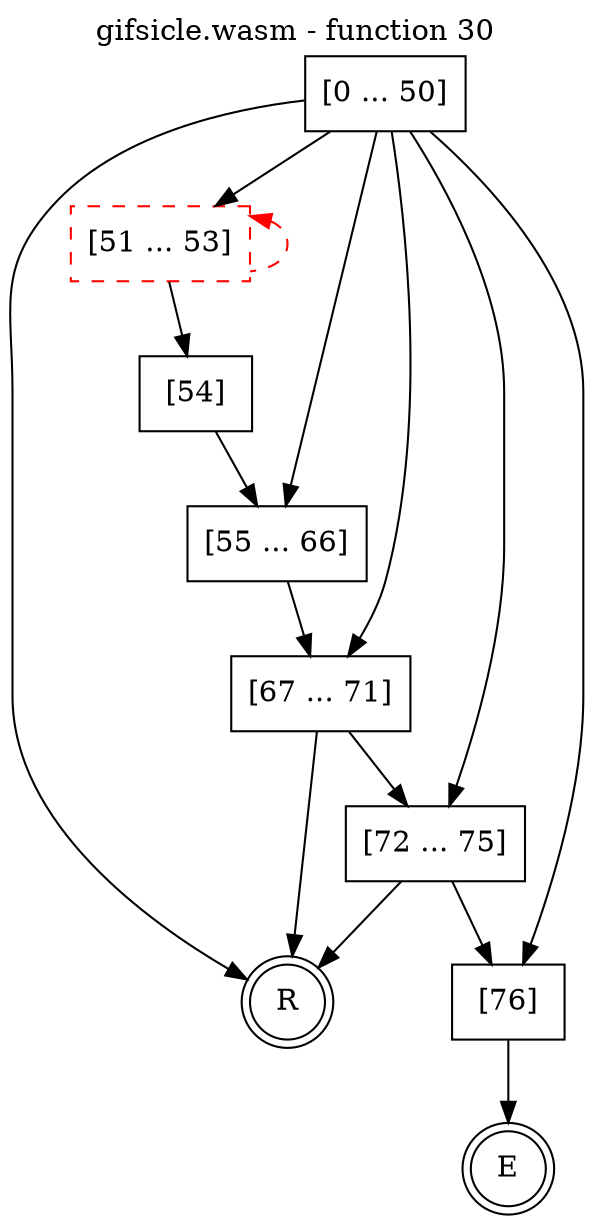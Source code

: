 digraph finite_state_machine {
    label = "gifsicle.wasm - function 30"
    labelloc =  t
    labelfontsize = 16
    labelfontcolor = black
    labelfontname = "Helvetica"
    node [shape = doublecircle]; E R ;
    node [shape = box];
    node [shape=box, color=black, style=solid] 0[label="[0 ... 50]"]
    node [shape=box, color=red, style=dashed] 51[label="[51 ... 53]"]
    node [shape=box, color=black, style=solid] 54[label="[54]"]
    node [shape=box, color=black, style=solid] 55[label="[55 ... 66]"]
    node [shape=box, color=black, style=solid] 67[label="[67 ... 71]"]
    node [shape=box, color=black, style=solid] 72[label="[72 ... 75]"]
    node [shape=box, color=black, style=solid] 76[label="[76]"]
    node [shape=box, color=black, style=solid] R[label="R"]
    0 -> 51;
    0 -> 55;
    0 -> 67;
    0 -> 72;
    0 -> 76;
    0 -> R;
    51 -> 54;
    51 -> 51[style="dashed" color="red" dir=back];
    54 -> 55;
    55 -> 67;
    67 -> 72;
    67 -> R;
    72 -> 76;
    72 -> R;
    76 -> E;
}
